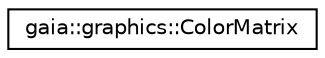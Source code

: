 digraph G
{
  edge [fontname="Helvetica",fontsize="10",labelfontname="Helvetica",labelfontsize="10"];
  node [fontname="Helvetica",fontsize="10",shape=record];
  rankdir=LR;
  Node1 [label="gaia::graphics::ColorMatrix",height=0.2,width=0.4,color="black", fillcolor="white", style="filled",URL="$df/d40/classgaia_1_1graphics_1_1_color_matrix.html",tooltip="5x4 matrix for transforming the color+alpha components of a Bitmap."];
}
